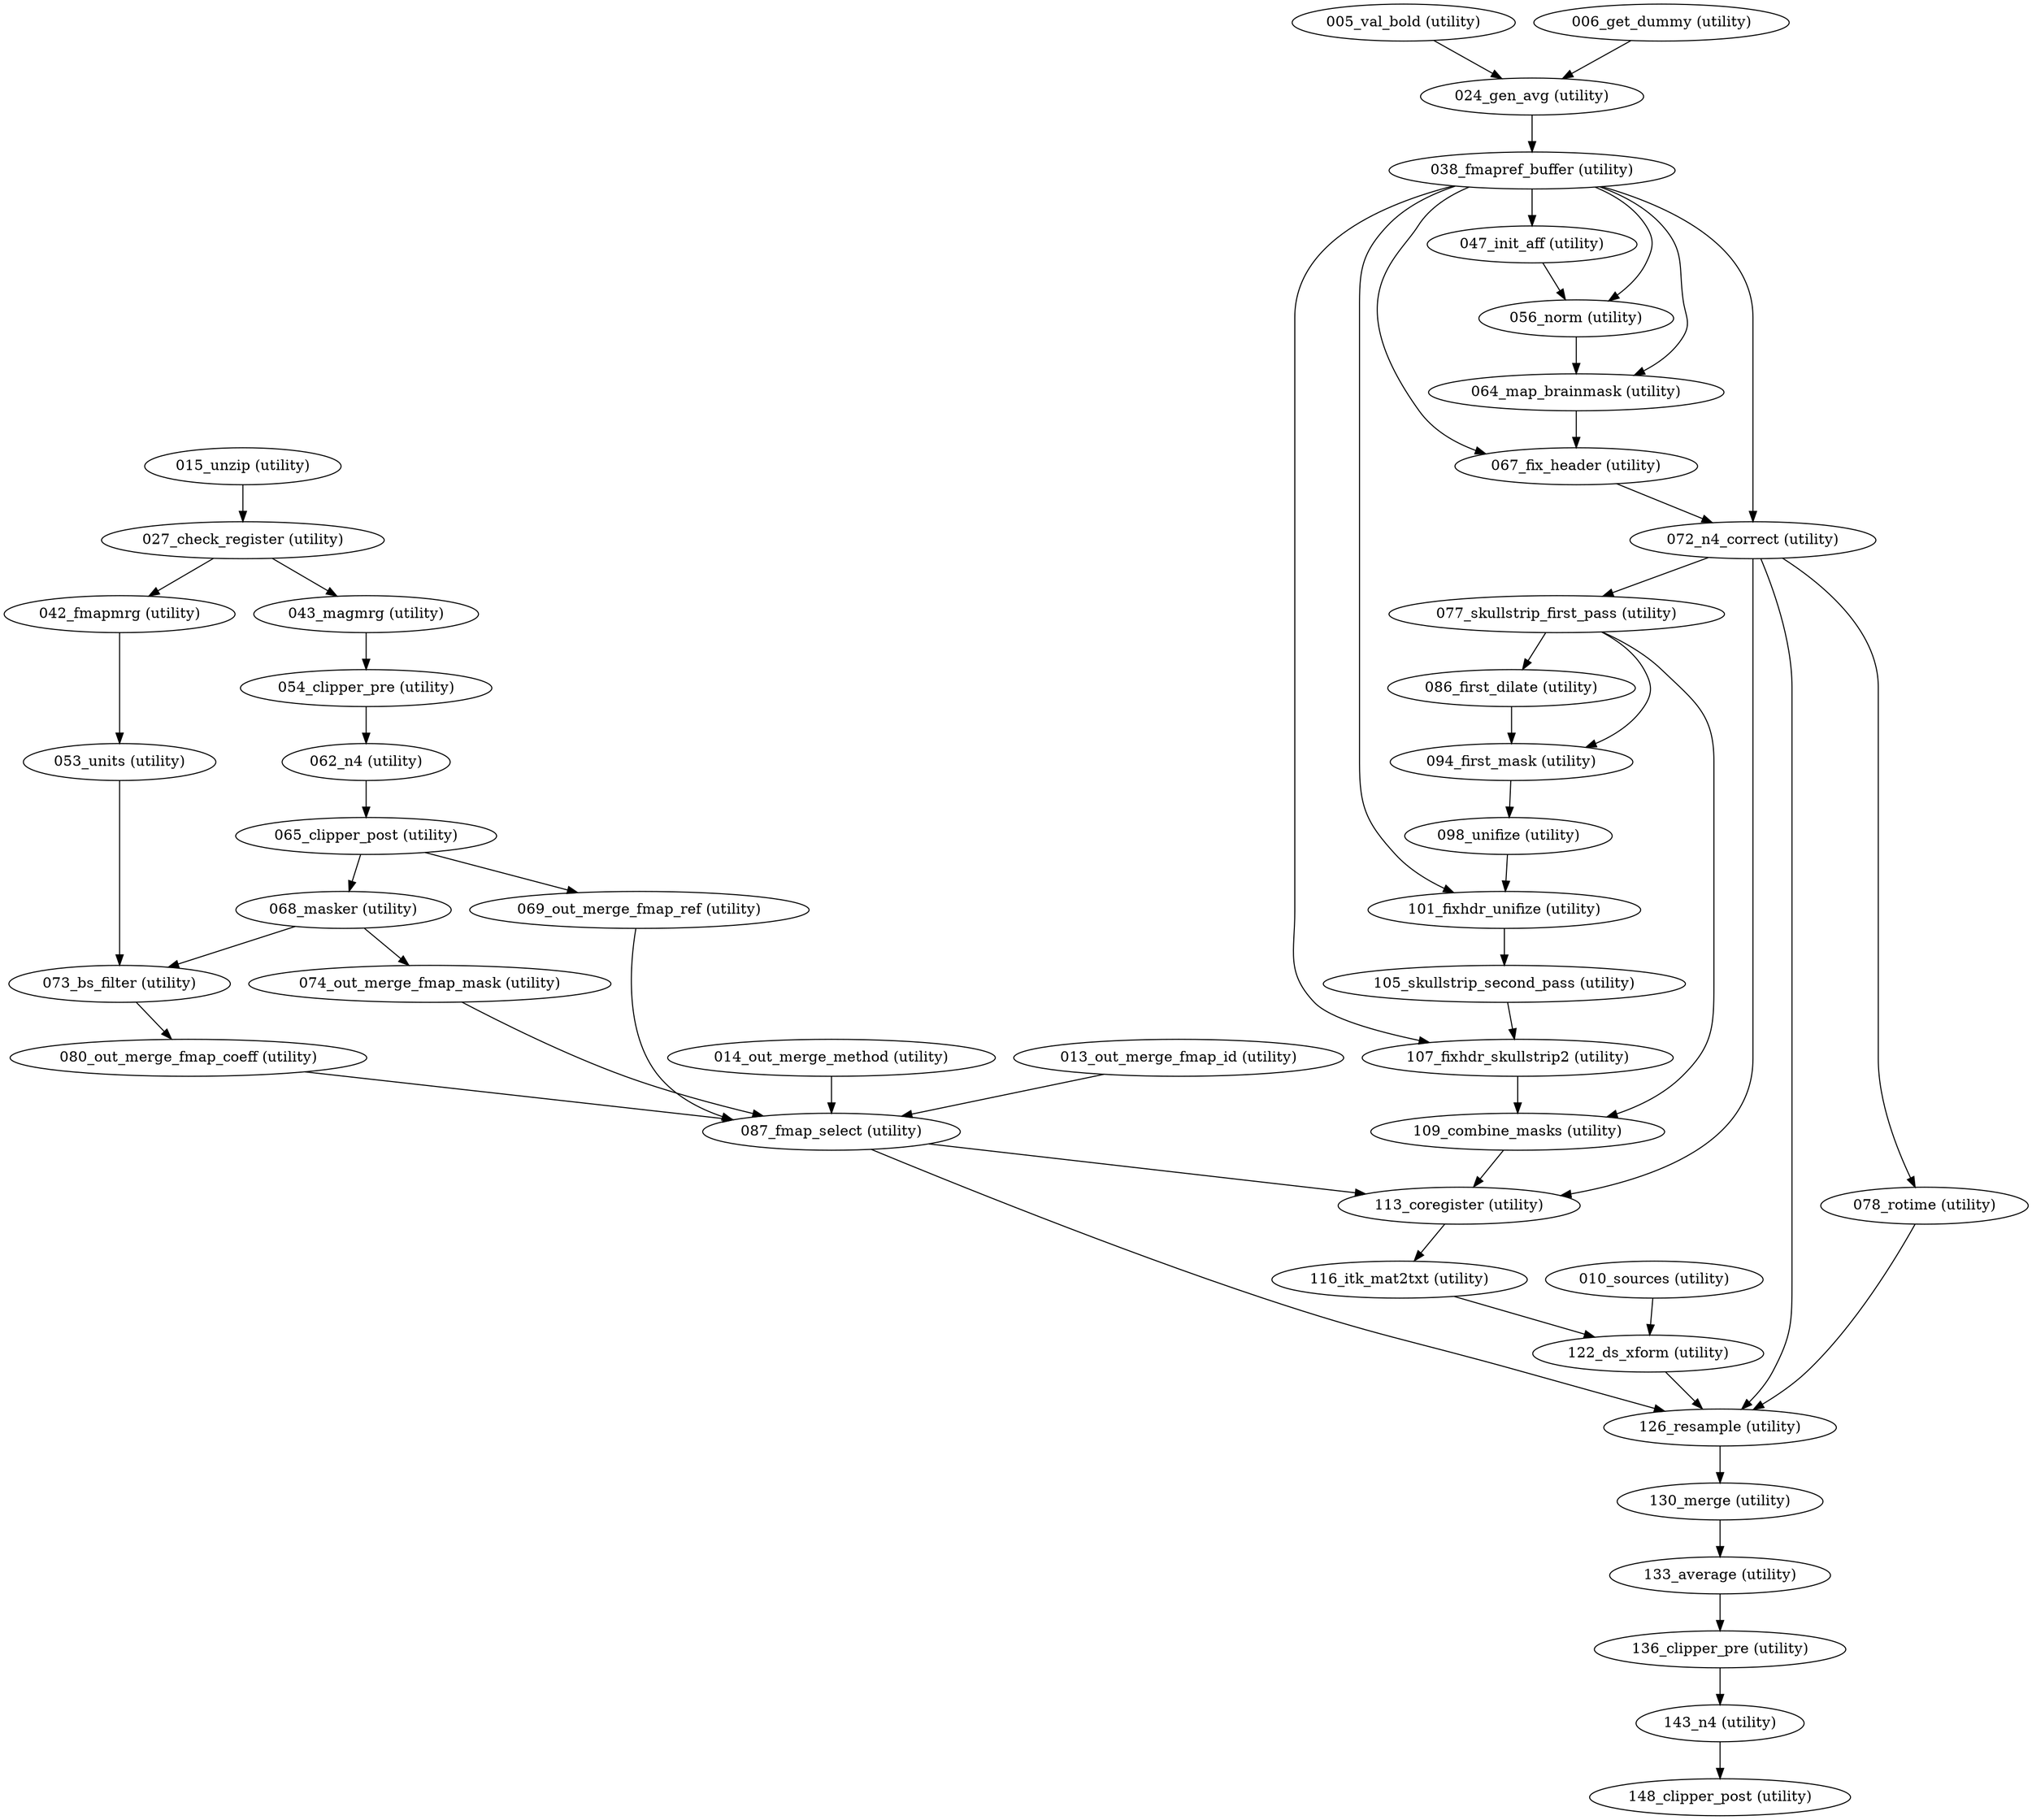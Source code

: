 strict digraph {
"143_n4 (utility)";
"148_clipper_post (utility)";
"136_clipper_pre (utility)";
"133_average (utility)";
"130_merge (utility)";
"126_resample (utility)";
"078_rotime (utility)";
"072_n4_correct (utility)";
"113_coregister (utility)";
"077_skullstrip_first_pass (utility)";
"087_fmap_select (utility)";
"122_ds_xform (utility)";
"067_fix_header (utility)";
"038_fmapref_buffer (utility)";
"064_map_brainmask (utility)";
"056_norm (utility)";
"047_init_aff (utility)";
"107_fixhdr_skullstrip2 (utility)";
"101_fixhdr_unifize (utility)";
"069_out_merge_fmap_ref (utility)";
"080_out_merge_fmap_coeff (utility)";
"074_out_merge_fmap_mask (utility)";
"014_out_merge_method (utility)";
"013_out_merge_fmap_id (utility)";
"010_sources (utility)";
"116_itk_mat2txt (utility)";
"024_gen_avg (utility)";
"065_clipper_post (utility)";
"068_masker (utility)";
"073_bs_filter (utility)";
"005_val_bold (utility)";
"006_get_dummy (utility)";
"062_n4 (utility)";
"053_units (utility)";
"109_combine_masks (utility)";
"054_clipper_pre (utility)";
"042_fmapmrg (utility)";
"094_first_mask (utility)";
"086_first_dilate (utility)";
"043_magmrg (utility)";
"027_check_register (utility)";
"105_skullstrip_second_pass (utility)";
"015_unzip (utility)";
"098_unifize (utility)";
"143_n4 (utility)" -> "148_clipper_post (utility)";
"136_clipper_pre (utility)" -> "143_n4 (utility)";
"133_average (utility)" -> "136_clipper_pre (utility)";
"130_merge (utility)" -> "133_average (utility)";
"126_resample (utility)" -> "130_merge (utility)";
"078_rotime (utility)" -> "126_resample (utility)";
"072_n4_correct (utility)" -> "126_resample (utility)";
"072_n4_correct (utility)" -> "078_rotime (utility)";
"072_n4_correct (utility)" -> "113_coregister (utility)";
"072_n4_correct (utility)" -> "077_skullstrip_first_pass (utility)";
"113_coregister (utility)" -> "116_itk_mat2txt (utility)";
"077_skullstrip_first_pass (utility)" -> "109_combine_masks (utility)";
"077_skullstrip_first_pass (utility)" -> "094_first_mask (utility)";
"077_skullstrip_first_pass (utility)" -> "086_first_dilate (utility)";
"087_fmap_select (utility)" -> "126_resample (utility)";
"087_fmap_select (utility)" -> "113_coregister (utility)";
"122_ds_xform (utility)" -> "126_resample (utility)";
"067_fix_header (utility)" -> "072_n4_correct (utility)";
"038_fmapref_buffer (utility)" -> "072_n4_correct (utility)";
"038_fmapref_buffer (utility)" -> "067_fix_header (utility)";
"038_fmapref_buffer (utility)" -> "064_map_brainmask (utility)";
"038_fmapref_buffer (utility)" -> "056_norm (utility)";
"038_fmapref_buffer (utility)" -> "047_init_aff (utility)";
"038_fmapref_buffer (utility)" -> "107_fixhdr_skullstrip2 (utility)";
"038_fmapref_buffer (utility)" -> "101_fixhdr_unifize (utility)";
"064_map_brainmask (utility)" -> "067_fix_header (utility)";
"056_norm (utility)" -> "064_map_brainmask (utility)";
"047_init_aff (utility)" -> "056_norm (utility)";
"107_fixhdr_skullstrip2 (utility)" -> "109_combine_masks (utility)";
"101_fixhdr_unifize (utility)" -> "105_skullstrip_second_pass (utility)";
"069_out_merge_fmap_ref (utility)" -> "087_fmap_select (utility)";
"080_out_merge_fmap_coeff (utility)" -> "087_fmap_select (utility)";
"074_out_merge_fmap_mask (utility)" -> "087_fmap_select (utility)";
"014_out_merge_method (utility)" -> "087_fmap_select (utility)";
"013_out_merge_fmap_id (utility)" -> "087_fmap_select (utility)";
"010_sources (utility)" -> "122_ds_xform (utility)";
"116_itk_mat2txt (utility)" -> "122_ds_xform (utility)";
"024_gen_avg (utility)" -> "038_fmapref_buffer (utility)";
"065_clipper_post (utility)" -> "069_out_merge_fmap_ref (utility)";
"065_clipper_post (utility)" -> "068_masker (utility)";
"068_masker (utility)" -> "074_out_merge_fmap_mask (utility)";
"068_masker (utility)" -> "073_bs_filter (utility)";
"073_bs_filter (utility)" -> "080_out_merge_fmap_coeff (utility)";
"005_val_bold (utility)" -> "024_gen_avg (utility)";
"006_get_dummy (utility)" -> "024_gen_avg (utility)";
"062_n4 (utility)" -> "065_clipper_post (utility)";
"053_units (utility)" -> "073_bs_filter (utility)";
"109_combine_masks (utility)" -> "113_coregister (utility)";
"054_clipper_pre (utility)" -> "062_n4 (utility)";
"042_fmapmrg (utility)" -> "053_units (utility)";
"094_first_mask (utility)" -> "098_unifize (utility)";
"086_first_dilate (utility)" -> "094_first_mask (utility)";
"043_magmrg (utility)" -> "054_clipper_pre (utility)";
"027_check_register (utility)" -> "042_fmapmrg (utility)";
"027_check_register (utility)" -> "043_magmrg (utility)";
"105_skullstrip_second_pass (utility)" -> "107_fixhdr_skullstrip2 (utility)";
"015_unzip (utility)" -> "027_check_register (utility)";
"098_unifize (utility)" -> "101_fixhdr_unifize (utility)";
}
